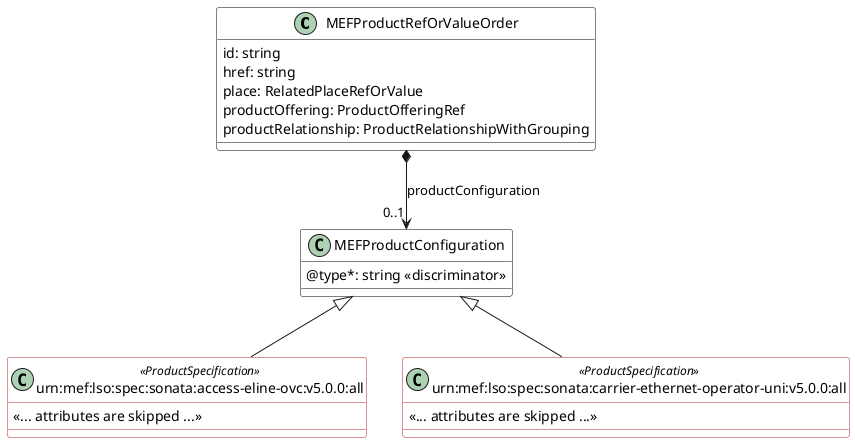 @startuml
skinparam {
    ClassBackgroundColor White
    ClassBorderColor Black
    ClassBorderColor<<ProductSpecification>> FireBrick
}
set namespaceSeparator none

class MEFProductRefOrValueOrder{

    id: string 
    href: string 
    place: RelatedPlaceRefOrValue
    productOffering: ProductOfferingRef
    productRelationship: ProductRelationshipWithGrouping
   
}


class MEFProductConfiguration {
    @type*: string <<discriminator>>
}


MEFProductRefOrValueOrder *-->"0..1" MEFProductConfiguration : productConfiguration

class urn:mef:lso:spec:sonata:access-eline-ovc:v5.0.0:all <<ProductSpecification>> {

    <<... attributes are skipped ...>>
}
MEFProductConfiguration <|-- "urn:mef:lso:spec:sonata:access-eline-ovc:v5.0.0:all"



class urn:mef:lso:spec:sonata:carrier-ethernet-operator-uni:v5.0.0:all <<ProductSpecification>> {

    <<... attributes are skipped ...>>
}
MEFProductConfiguration <|-- "urn:mef:lso:spec:sonata:carrier-ethernet-operator-uni:v5.0.0:all"

@enduml

